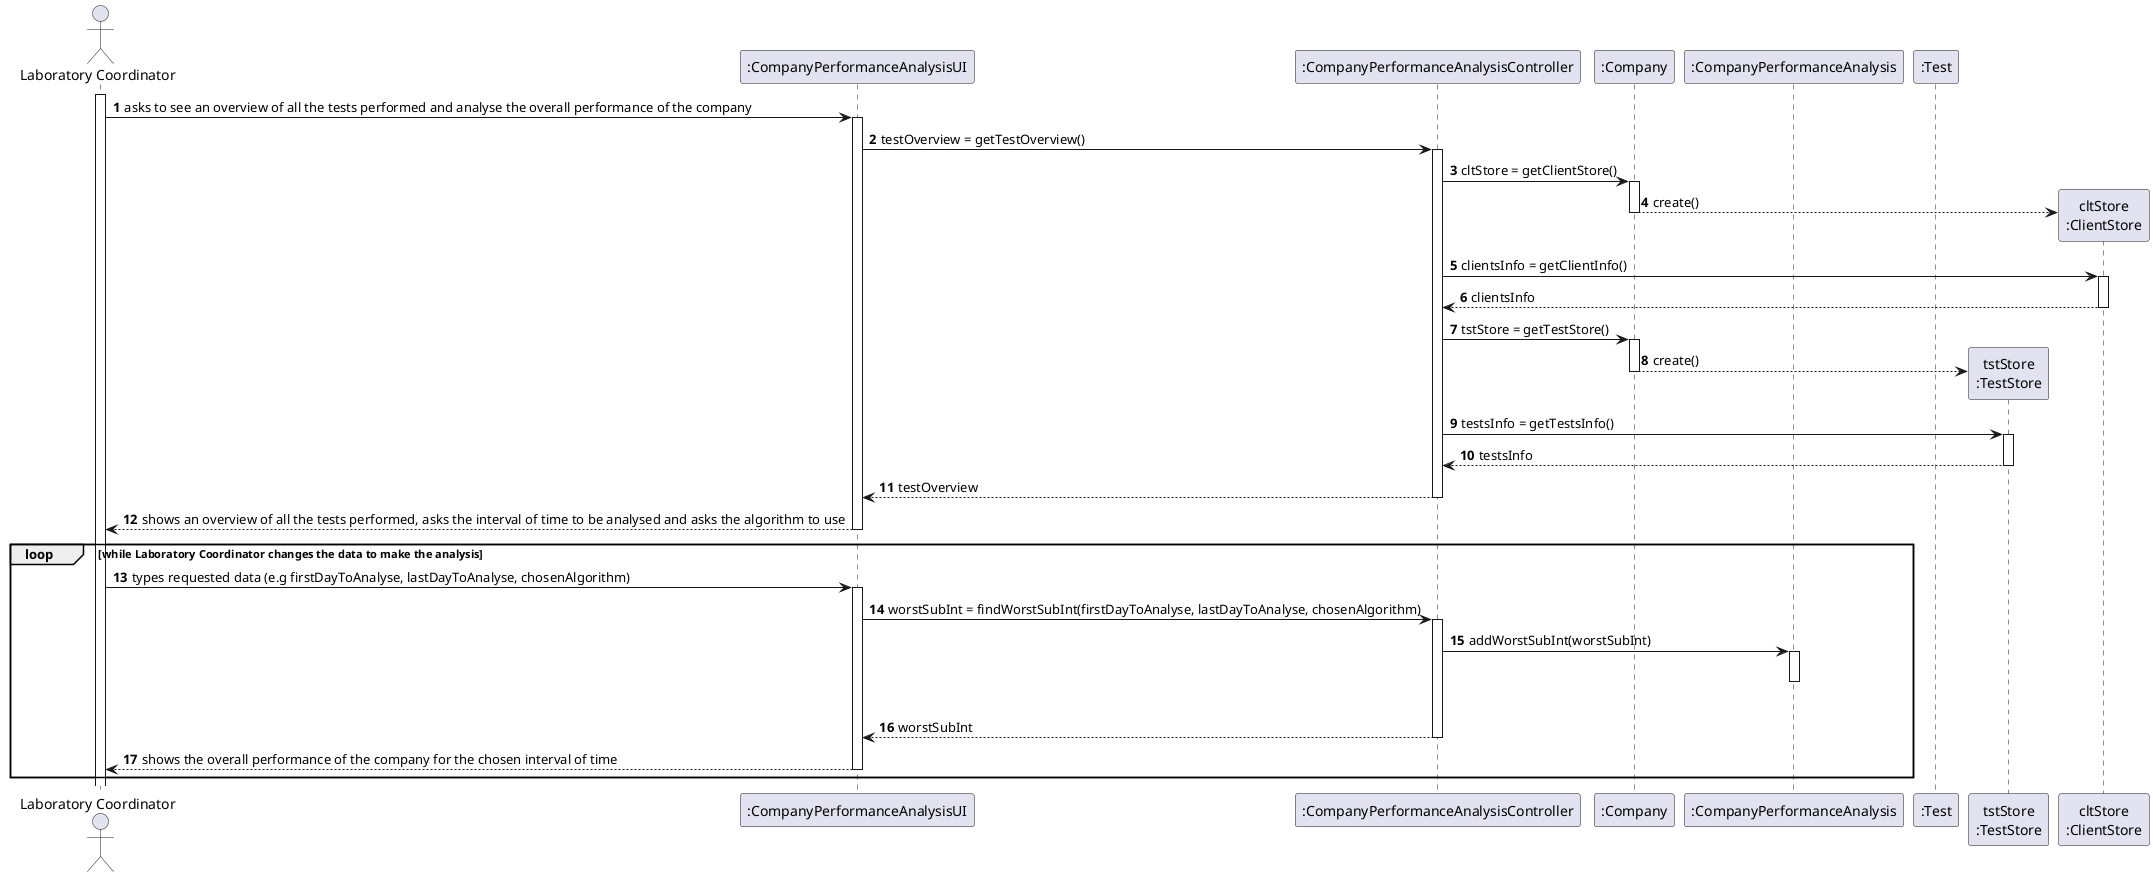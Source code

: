 @startuml
autonumber
actor "Laboratory Coordinator" as LC

participant ":CompanyPerformanceAnalysisUI" as UI
participant ":CompanyPerformanceAnalysisController" as CTRL
participant ":Company" as CMP
participant ":CompanyPerformanceAnalysis" as CPA
participant ":Test" as TST
participant "tstStore\n:TestStore" as TSTSTORE
participant "cltStore\n:ClientStore" as CLTSTORE

activate LC
LC -> UI : asks to see an overview of all the tests performed and analyse the overall performance of the company
activate UI

UI -> CTRL : testOverview = getTestOverview()
activate CTRL

CTRL -> CMP : cltStore = getClientStore()
activate CMP
CMP --> CLTSTORE** : create()
deactivate CMP
CTRL -> CLTSTORE : clientsInfo = getClientInfo()
activate CLTSTORE
CLTSTORE --> CTRL : clientsInfo
deactivate CLTSTORE

CTRL -> CMP : tstStore = getTestStore()
activate CMP
CMP --> TSTSTORE** : create()
deactivate CMP
CTRL -> TSTSTORE : testsInfo = getTestsInfo()
activate TSTSTORE
TSTSTORE --> CTRL : testsInfo
deactivate TSTSTORE

CTRL --> UI : testOverview
deactivate CTRL

UI --> LC : shows an overview of all the tests performed, asks the interval of time to be analysed and asks the algorithm to use
deactivate UI

loop while Laboratory Coordinator changes the data to make the analysis
LC -> UI : types requested data (e.g firstDayToAnalyse, lastDayToAnalyse, chosenAlgorithm)
activate UI

UI -> CTRL : worstSubInt = findWorstSubInt(firstDayToAnalyse, lastDayToAnalyse, chosenAlgorithm)
activate CTRL
CTRL -> CPA : addWorstSubInt(worstSubInt)
activate CPA
|||
deactivate CPA
CTRL --> UI : worstSubInt
deactivate CTRL

UI --> LC : shows the overall performance of the company for the chosen interval of time
deactivate UI
end

@enduml